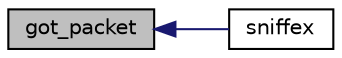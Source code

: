 digraph "got_packet"
{
  edge [fontname="Helvetica",fontsize="10",labelfontname="Helvetica",labelfontsize="10"];
  node [fontname="Helvetica",fontsize="10",shape=record];
  rankdir="LR";
  Node1 [label="got_packet",height=0.2,width=0.4,color="black", fillcolor="grey75", style="filled", fontcolor="black"];
  Node1 -> Node2 [dir="back",color="midnightblue",fontsize="10",style="solid",fontname="Helvetica"];
  Node2 [label="sniffex",height=0.2,width=0.4,color="black", fillcolor="white", style="filled",URL="$sniffex_8h.html#a42e04619c44d9eed0e50396238f710d6"];
}
